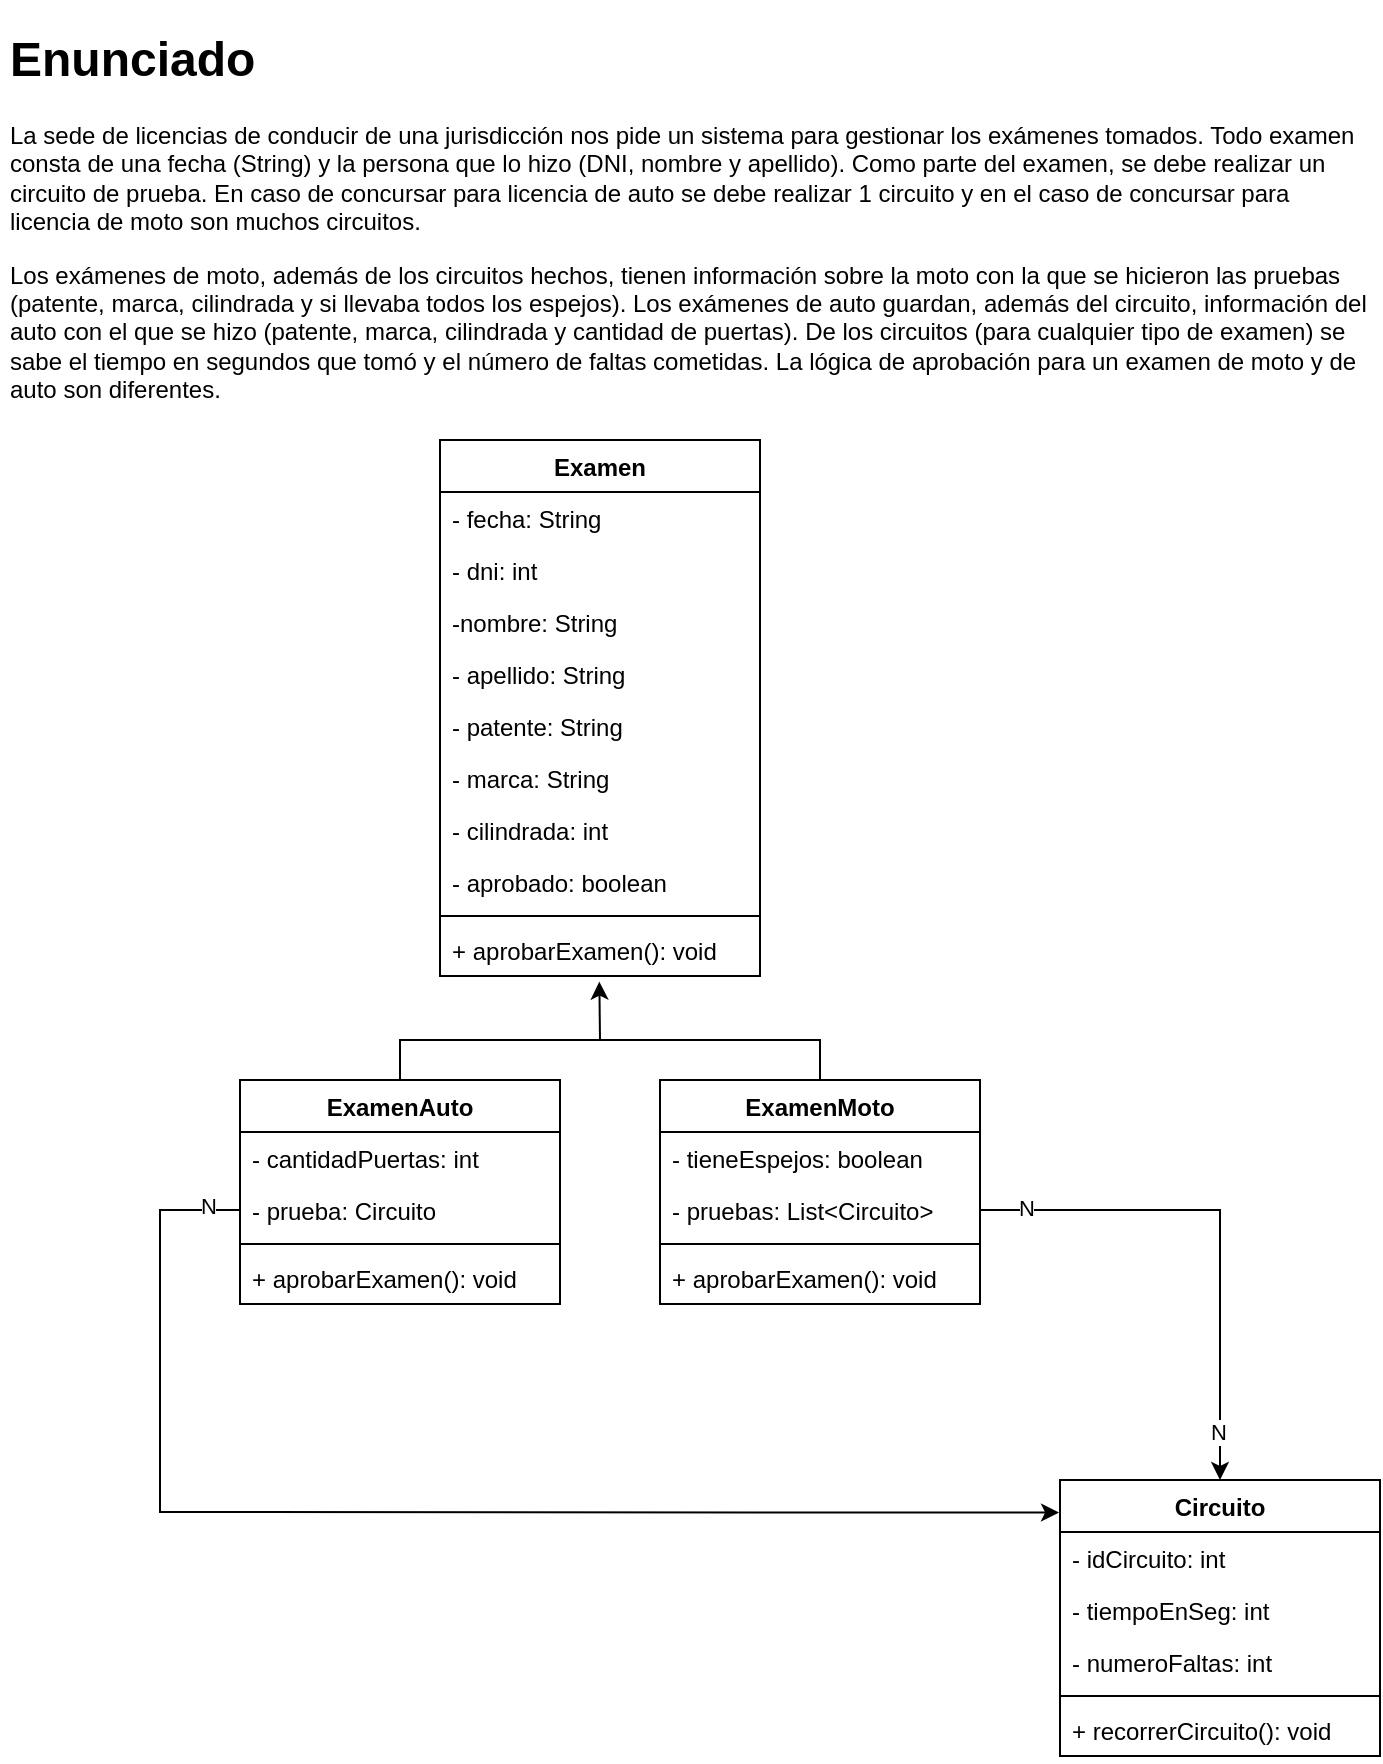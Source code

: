 <mxfile version="20.3.0" type="device"><diagram id="WMwayxu7TkTsjLr5OL6K" name="Página-1"><mxGraphModel dx="1139" dy="576" grid="1" gridSize="10" guides="1" tooltips="1" connect="1" arrows="1" fold="1" page="1" pageScale="1" pageWidth="827" pageHeight="1169" math="0" shadow="0"><root><mxCell id="0"/><mxCell id="1" parent="0"/><mxCell id="AhrUrD-NOtzPNW0K1VR6-1" value="&lt;h1&gt;Enunciado&lt;/h1&gt;&lt;p&gt;La sede de licencias de conducir de una jurisdicción nos pide un sistema para gestionar los exámenes tomados. Todo examen consta de una fecha (String) y la persona que lo hizo (DNI, nombre y apellido). Como parte del examen, se debe realizar un circuito de prueba. En caso de concursar para licencia de auto se debe realizar 1 circuito y en el caso de concursar para licencia de moto son muchos circuitos.&lt;/p&gt;&lt;p&gt;Los exámenes de moto, además de los circuitos hechos, tienen información sobre la moto con la que se hicieron las pruebas (patente, marca, cilindrada y si llevaba todos los espejos). Los exámenes de auto guardan, además del circuito, información del auto con el que se hizo (patente, marca, cilindrada y cantidad de puertas). De los circuitos (para cualquier tipo de examen) se sabe el tiempo en segundos que tomó y el número de faltas cometidas. La lógica de aprobación para un examen de moto y de auto son diferentes.&amp;nbsp;&lt;/p&gt;&lt;div&gt;&lt;br&gt;&lt;/div&gt;" style="text;html=1;strokeColor=none;fillColor=none;spacing=5;spacingTop=-20;whiteSpace=wrap;overflow=hidden;rounded=0;" parent="1" vertex="1"><mxGeometry x="50" y="30" width="690" height="230" as="geometry"/></mxCell><mxCell id="AhrUrD-NOtzPNW0K1VR6-2" value="Examen" style="swimlane;fontStyle=1;align=center;verticalAlign=top;childLayout=stackLayout;horizontal=1;startSize=26;horizontalStack=0;resizeParent=1;resizeParentMax=0;resizeLast=0;collapsible=1;marginBottom=0;" parent="1" vertex="1"><mxGeometry x="270" y="240" width="160" height="268" as="geometry"/></mxCell><mxCell id="AhrUrD-NOtzPNW0K1VR6-6" value="- fecha: String" style="text;strokeColor=none;fillColor=none;align=left;verticalAlign=top;spacingLeft=4;spacingRight=4;overflow=hidden;rotatable=0;points=[[0,0.5],[1,0.5]];portConstraint=eastwest;" parent="AhrUrD-NOtzPNW0K1VR6-2" vertex="1"><mxGeometry y="26" width="160" height="26" as="geometry"/></mxCell><mxCell id="AhrUrD-NOtzPNW0K1VR6-8" value="- dni: int" style="text;strokeColor=none;fillColor=none;align=left;verticalAlign=top;spacingLeft=4;spacingRight=4;overflow=hidden;rotatable=0;points=[[0,0.5],[1,0.5]];portConstraint=eastwest;" parent="AhrUrD-NOtzPNW0K1VR6-2" vertex="1"><mxGeometry y="52" width="160" height="26" as="geometry"/></mxCell><mxCell id="AhrUrD-NOtzPNW0K1VR6-9" value="-nombre: String" style="text;strokeColor=none;fillColor=none;align=left;verticalAlign=top;spacingLeft=4;spacingRight=4;overflow=hidden;rotatable=0;points=[[0,0.5],[1,0.5]];portConstraint=eastwest;" parent="AhrUrD-NOtzPNW0K1VR6-2" vertex="1"><mxGeometry y="78" width="160" height="26" as="geometry"/></mxCell><mxCell id="AhrUrD-NOtzPNW0K1VR6-7" value="- apellido: String" style="text;strokeColor=none;fillColor=none;align=left;verticalAlign=top;spacingLeft=4;spacingRight=4;overflow=hidden;rotatable=0;points=[[0,0.5],[1,0.5]];portConstraint=eastwest;" parent="AhrUrD-NOtzPNW0K1VR6-2" vertex="1"><mxGeometry y="104" width="160" height="26" as="geometry"/></mxCell><mxCell id="AhrUrD-NOtzPNW0K1VR6-28" value="- patente: String" style="text;strokeColor=none;fillColor=none;align=left;verticalAlign=top;spacingLeft=4;spacingRight=4;overflow=hidden;rotatable=0;points=[[0,0.5],[1,0.5]];portConstraint=eastwest;" parent="AhrUrD-NOtzPNW0K1VR6-2" vertex="1"><mxGeometry y="130" width="160" height="26" as="geometry"/></mxCell><mxCell id="AhrUrD-NOtzPNW0K1VR6-29" value="- marca: String" style="text;strokeColor=none;fillColor=none;align=left;verticalAlign=top;spacingLeft=4;spacingRight=4;overflow=hidden;rotatable=0;points=[[0,0.5],[1,0.5]];portConstraint=eastwest;" parent="AhrUrD-NOtzPNW0K1VR6-2" vertex="1"><mxGeometry y="156" width="160" height="26" as="geometry"/></mxCell><mxCell id="AhrUrD-NOtzPNW0K1VR6-30" value="- cilindrada: int" style="text;strokeColor=none;fillColor=none;align=left;verticalAlign=top;spacingLeft=4;spacingRight=4;overflow=hidden;rotatable=0;points=[[0,0.5],[1,0.5]];portConstraint=eastwest;" parent="AhrUrD-NOtzPNW0K1VR6-2" vertex="1"><mxGeometry y="182" width="160" height="26" as="geometry"/></mxCell><mxCell id="AhrUrD-NOtzPNW0K1VR6-33" value="- aprobado: boolean" style="text;strokeColor=none;fillColor=none;align=left;verticalAlign=top;spacingLeft=4;spacingRight=4;overflow=hidden;rotatable=0;points=[[0,0.5],[1,0.5]];portConstraint=eastwest;" parent="AhrUrD-NOtzPNW0K1VR6-2" vertex="1"><mxGeometry y="208" width="160" height="26" as="geometry"/></mxCell><mxCell id="AhrUrD-NOtzPNW0K1VR6-4" value="" style="line;strokeWidth=1;fillColor=none;align=left;verticalAlign=middle;spacingTop=-1;spacingLeft=3;spacingRight=3;rotatable=0;labelPosition=right;points=[];portConstraint=eastwest;strokeColor=inherit;" parent="AhrUrD-NOtzPNW0K1VR6-2" vertex="1"><mxGeometry y="234" width="160" height="8" as="geometry"/></mxCell><mxCell id="AhrUrD-NOtzPNW0K1VR6-25" value="+ aprobarExamen(): void" style="text;strokeColor=none;fillColor=none;align=left;verticalAlign=top;spacingLeft=4;spacingRight=4;overflow=hidden;rotatable=0;points=[[0,0.5],[1,0.5]];portConstraint=eastwest;" parent="AhrUrD-NOtzPNW0K1VR6-2" vertex="1"><mxGeometry y="242" width="160" height="26" as="geometry"/></mxCell><mxCell id="AhrUrD-NOtzPNW0K1VR6-59" style="edgeStyle=none;rounded=0;orthogonalLoop=1;jettySize=auto;html=1;entryX=-0.003;entryY=0.118;entryDx=0;entryDy=0;entryPerimeter=0;exitX=0;exitY=0.5;exitDx=0;exitDy=0;" parent="1" source="AhrUrD-NOtzPNW0K1VR6-26" target="AhrUrD-NOtzPNW0K1VR6-18" edge="1"><mxGeometry relative="1" as="geometry"><Array as="points"><mxPoint x="130" y="625"/><mxPoint x="130" y="776"/></Array></mxGeometry></mxCell><mxCell id="LS43QSwNijhDwRu-y6XT-3" value="N" style="edgeLabel;html=1;align=center;verticalAlign=middle;resizable=0;points=[];" vertex="1" connectable="0" parent="AhrUrD-NOtzPNW0K1VR6-59"><mxGeometry x="-0.949" y="-2" relative="1" as="geometry"><mxPoint as="offset"/></mxGeometry></mxCell><mxCell id="AhrUrD-NOtzPNW0K1VR6-10" value="ExamenAuto" style="swimlane;fontStyle=1;align=center;verticalAlign=top;childLayout=stackLayout;horizontal=1;startSize=26;horizontalStack=0;resizeParent=1;resizeParentMax=0;resizeLast=0;collapsible=1;marginBottom=0;" parent="1" vertex="1"><mxGeometry x="170" y="560" width="160" height="112" as="geometry"/></mxCell><mxCell id="AhrUrD-NOtzPNW0K1VR6-32" value="- cantidadPuertas: int" style="text;strokeColor=none;fillColor=none;align=left;verticalAlign=top;spacingLeft=4;spacingRight=4;overflow=hidden;rotatable=0;points=[[0,0.5],[1,0.5]];portConstraint=eastwest;" parent="AhrUrD-NOtzPNW0K1VR6-10" vertex="1"><mxGeometry y="26" width="160" height="26" as="geometry"/></mxCell><mxCell id="AhrUrD-NOtzPNW0K1VR6-26" value="- prueba: Circuito" style="text;strokeColor=none;fillColor=none;align=left;verticalAlign=top;spacingLeft=4;spacingRight=4;overflow=hidden;rotatable=0;points=[[0,0.5],[1,0.5]];portConstraint=eastwest;" parent="AhrUrD-NOtzPNW0K1VR6-10" vertex="1"><mxGeometry y="52" width="160" height="26" as="geometry"/></mxCell><mxCell id="AhrUrD-NOtzPNW0K1VR6-12" value="" style="line;strokeWidth=1;fillColor=none;align=left;verticalAlign=middle;spacingTop=-1;spacingLeft=3;spacingRight=3;rotatable=0;labelPosition=right;points=[];portConstraint=eastwest;strokeColor=inherit;" parent="AhrUrD-NOtzPNW0K1VR6-10" vertex="1"><mxGeometry y="78" width="160" height="8" as="geometry"/></mxCell><mxCell id="AhrUrD-NOtzPNW0K1VR6-23" value="+ aprobarExamen(): void" style="text;strokeColor=none;fillColor=none;align=left;verticalAlign=top;spacingLeft=4;spacingRight=4;overflow=hidden;rotatable=0;points=[[0,0.5],[1,0.5]];portConstraint=eastwest;" parent="AhrUrD-NOtzPNW0K1VR6-10" vertex="1"><mxGeometry y="86" width="160" height="26" as="geometry"/></mxCell><mxCell id="AhrUrD-NOtzPNW0K1VR6-58" style="edgeStyle=none;rounded=0;orthogonalLoop=1;jettySize=auto;html=1;entryX=0.5;entryY=0;entryDx=0;entryDy=0;exitX=1;exitY=0.5;exitDx=0;exitDy=0;" parent="1" source="AhrUrD-NOtzPNW0K1VR6-15" target="AhrUrD-NOtzPNW0K1VR6-18" edge="1"><mxGeometry relative="1" as="geometry"><mxPoint x="660" y="616" as="targetPoint"/><Array as="points"><mxPoint x="660" y="625"/></Array></mxGeometry></mxCell><mxCell id="AhrUrD-NOtzPNW0K1VR6-62" value="N" style="edgeLabel;html=1;align=center;verticalAlign=middle;resizable=0;points=[];" parent="AhrUrD-NOtzPNW0K1VR6-58" vertex="1" connectable="0"><mxGeometry x="0.809" y="-1" relative="1" as="geometry"><mxPoint as="offset"/></mxGeometry></mxCell><mxCell id="LS43QSwNijhDwRu-y6XT-2" value="N" style="edgeLabel;html=1;align=center;verticalAlign=middle;resizable=0;points=[];" vertex="1" connectable="0" parent="AhrUrD-NOtzPNW0K1VR6-58"><mxGeometry x="-0.823" y="1" relative="1" as="geometry"><mxPoint as="offset"/></mxGeometry></mxCell><mxCell id="AhrUrD-NOtzPNW0K1VR6-14" value="ExamenMoto" style="swimlane;fontStyle=1;align=center;verticalAlign=top;childLayout=stackLayout;horizontal=1;startSize=26;horizontalStack=0;resizeParent=1;resizeParentMax=0;resizeLast=0;collapsible=1;marginBottom=0;" parent="1" vertex="1"><mxGeometry x="380" y="560" width="160" height="112" as="geometry"/></mxCell><mxCell id="AhrUrD-NOtzPNW0K1VR6-31" value="- tieneEspejos: boolean" style="text;strokeColor=none;fillColor=none;align=left;verticalAlign=top;spacingLeft=4;spacingRight=4;overflow=hidden;rotatable=0;points=[[0,0.5],[1,0.5]];portConstraint=eastwest;" parent="AhrUrD-NOtzPNW0K1VR6-14" vertex="1"><mxGeometry y="26" width="160" height="26" as="geometry"/></mxCell><mxCell id="AhrUrD-NOtzPNW0K1VR6-15" value="- pruebas: List&lt;Circuito&gt;" style="text;strokeColor=none;fillColor=none;align=left;verticalAlign=top;spacingLeft=4;spacingRight=4;overflow=hidden;rotatable=0;points=[[0,0.5],[1,0.5]];portConstraint=eastwest;" parent="AhrUrD-NOtzPNW0K1VR6-14" vertex="1"><mxGeometry y="52" width="160" height="26" as="geometry"/></mxCell><mxCell id="AhrUrD-NOtzPNW0K1VR6-16" value="" style="line;strokeWidth=1;fillColor=none;align=left;verticalAlign=middle;spacingTop=-1;spacingLeft=3;spacingRight=3;rotatable=0;labelPosition=right;points=[];portConstraint=eastwest;strokeColor=inherit;" parent="AhrUrD-NOtzPNW0K1VR6-14" vertex="1"><mxGeometry y="78" width="160" height="8" as="geometry"/></mxCell><mxCell id="AhrUrD-NOtzPNW0K1VR6-24" value="+ aprobarExamen(): void" style="text;strokeColor=none;fillColor=none;align=left;verticalAlign=top;spacingLeft=4;spacingRight=4;overflow=hidden;rotatable=0;points=[[0,0.5],[1,0.5]];portConstraint=eastwest;" parent="AhrUrD-NOtzPNW0K1VR6-14" vertex="1"><mxGeometry y="86" width="160" height="26" as="geometry"/></mxCell><mxCell id="AhrUrD-NOtzPNW0K1VR6-18" value="Circuito" style="swimlane;fontStyle=1;align=center;verticalAlign=top;childLayout=stackLayout;horizontal=1;startSize=26;horizontalStack=0;resizeParent=1;resizeParentMax=0;resizeLast=0;collapsible=1;marginBottom=0;" parent="1" vertex="1"><mxGeometry x="580" y="760" width="160" height="138" as="geometry"/></mxCell><mxCell id="AhrUrD-NOtzPNW0K1VR6-34" value="- idCircuito: int" style="text;strokeColor=none;fillColor=none;align=left;verticalAlign=top;spacingLeft=4;spacingRight=4;overflow=hidden;rotatable=0;points=[[0,0.5],[1,0.5]];portConstraint=eastwest;" parent="AhrUrD-NOtzPNW0K1VR6-18" vertex="1"><mxGeometry y="26" width="160" height="26" as="geometry"/></mxCell><mxCell id="AhrUrD-NOtzPNW0K1VR6-21" value="- tiempoEnSeg: int" style="text;strokeColor=none;fillColor=none;align=left;verticalAlign=top;spacingLeft=4;spacingRight=4;overflow=hidden;rotatable=0;points=[[0,0.5],[1,0.5]];portConstraint=eastwest;" parent="AhrUrD-NOtzPNW0K1VR6-18" vertex="1"><mxGeometry y="52" width="160" height="26" as="geometry"/></mxCell><mxCell id="AhrUrD-NOtzPNW0K1VR6-22" value="- numeroFaltas: int" style="text;strokeColor=none;fillColor=none;align=left;verticalAlign=top;spacingLeft=4;spacingRight=4;overflow=hidden;rotatable=0;points=[[0,0.5],[1,0.5]];portConstraint=eastwest;" parent="AhrUrD-NOtzPNW0K1VR6-18" vertex="1"><mxGeometry y="78" width="160" height="26" as="geometry"/></mxCell><mxCell id="AhrUrD-NOtzPNW0K1VR6-19" value="" style="line;strokeWidth=1;fillColor=none;align=left;verticalAlign=middle;spacingTop=-1;spacingLeft=3;spacingRight=3;rotatable=0;labelPosition=right;points=[];portConstraint=eastwest;strokeColor=inherit;" parent="AhrUrD-NOtzPNW0K1VR6-18" vertex="1"><mxGeometry y="104" width="160" height="8" as="geometry"/></mxCell><mxCell id="AhrUrD-NOtzPNW0K1VR6-35" value="+ recorrerCircuito(): void" style="text;strokeColor=none;fillColor=none;align=left;verticalAlign=top;spacingLeft=4;spacingRight=4;overflow=hidden;rotatable=0;points=[[0,0.5],[1,0.5]];portConstraint=eastwest;" parent="AhrUrD-NOtzPNW0K1VR6-18" vertex="1"><mxGeometry y="112" width="160" height="26" as="geometry"/></mxCell><mxCell id="AhrUrD-NOtzPNW0K1VR6-46" value="" style="group" parent="1" vertex="1" connectable="0"><mxGeometry x="240" y="540" width="220" as="geometry"/></mxCell><mxCell id="AhrUrD-NOtzPNW0K1VR6-42" value="" style="endArrow=none;html=1;rounded=0;exitX=0.5;exitY=0;exitDx=0;exitDy=0;entryX=0.5;entryY=0;entryDx=0;entryDy=0;" parent="AhrUrD-NOtzPNW0K1VR6-46" source="AhrUrD-NOtzPNW0K1VR6-10" target="AhrUrD-NOtzPNW0K1VR6-14" edge="1"><mxGeometry width="50" height="50" relative="1" as="geometry"><mxPoint x="90" y="50" as="sourcePoint"/><mxPoint x="230" y="-30" as="targetPoint"/><Array as="points"><mxPoint x="10"/><mxPoint x="70"/><mxPoint x="220"/></Array></mxGeometry></mxCell><mxCell id="AhrUrD-NOtzPNW0K1VR6-44" value="" style="endArrow=classic;html=1;rounded=0;entryX=0.498;entryY=1.108;entryDx=0;entryDy=0;entryPerimeter=0;" parent="AhrUrD-NOtzPNW0K1VR6-46" target="AhrUrD-NOtzPNW0K1VR6-25" edge="1"><mxGeometry width="50" height="50" relative="1" as="geometry"><mxPoint x="110" as="sourcePoint"/><mxPoint x="110" y="-20" as="targetPoint"/></mxGeometry></mxCell></root></mxGraphModel></diagram></mxfile>